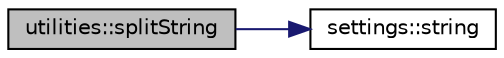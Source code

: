 digraph "utilities::splitString"
{
 // LATEX_PDF_SIZE
  edge [fontname="Helvetica",fontsize="10",labelfontname="Helvetica",labelfontsize="10"];
  node [fontname="Helvetica",fontsize="10",shape=record];
  rankdir="LR";
  Node1 [label="utilities::splitString",height=0.2,width=0.4,color="black", fillcolor="grey75", style="filled", fontcolor="black",tooltip="Splits a string into a vector of strings at every whitespace."];
  Node1 -> Node2 [color="midnightblue",fontsize="10",style="solid",fontname="Helvetica"];
  Node2 [label="settings::string",height=0.2,width=0.4,color="black", fillcolor="white", style="filled",URL="$namespacesettings.html#a25810432631a237804b3241be4305787",tooltip="return string of manostatType"];
}
